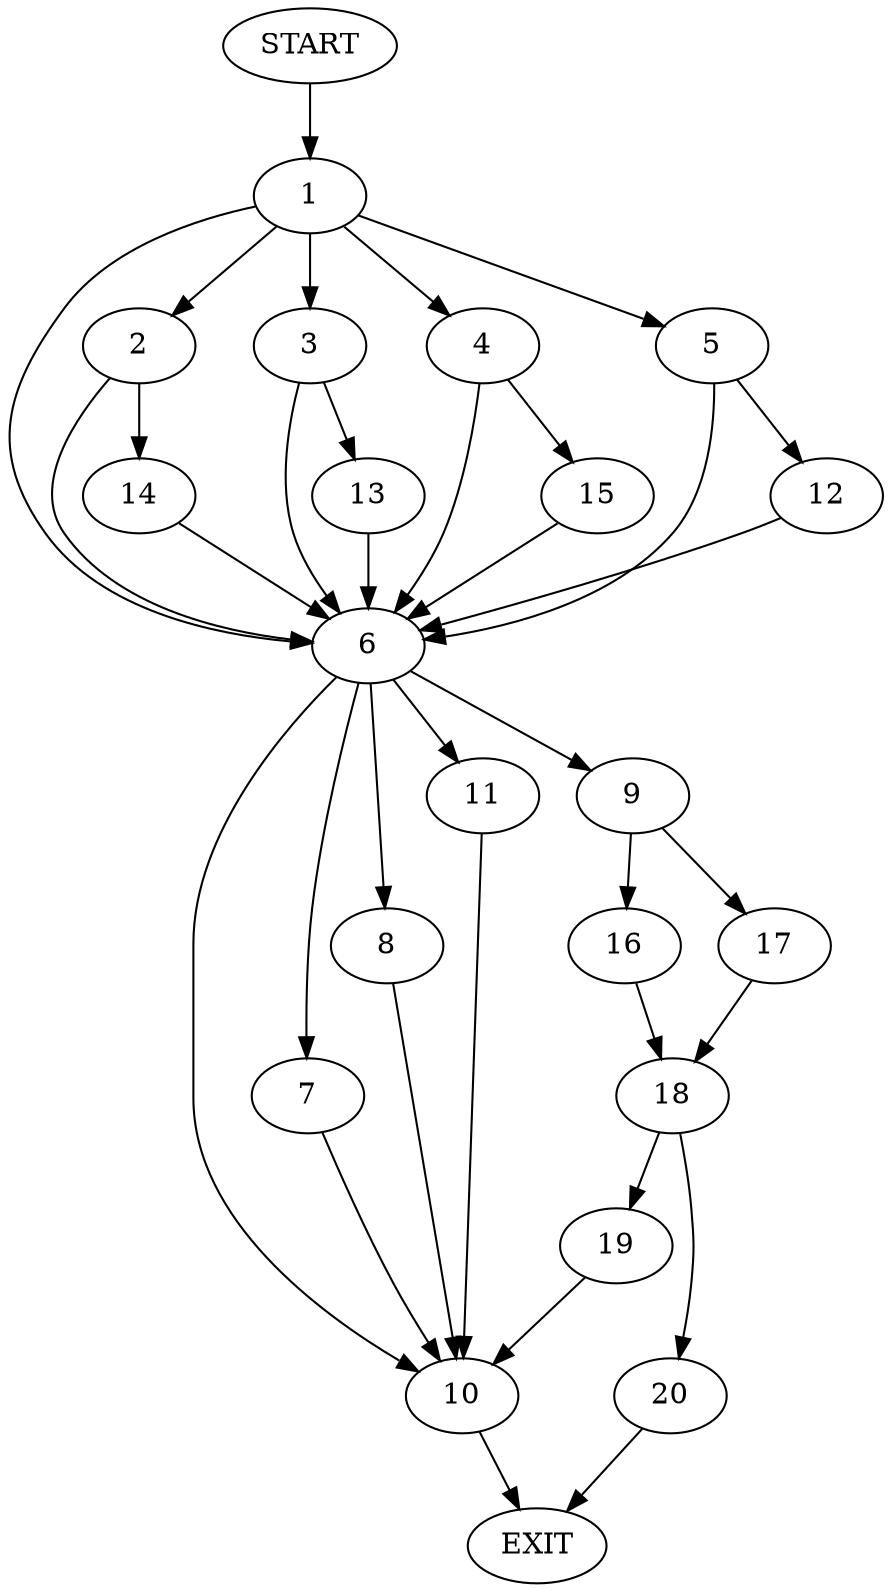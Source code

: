 digraph {
0 [label="START"]
21 [label="EXIT"]
0 -> 1
1 -> 2
1 -> 3
1 -> 4
1 -> 5
1 -> 6
6 -> 7
6 -> 8
6 -> 9
6 -> 10
6 -> 11
5 -> 12
5 -> 6
3 -> 13
3 -> 6
2 -> 14
2 -> 6
4 -> 15
4 -> 6
13 -> 6
12 -> 6
15 -> 6
14 -> 6
8 -> 10
9 -> 16
9 -> 17
7 -> 10
10 -> 21
11 -> 10
16 -> 18
17 -> 18
18 -> 19
18 -> 20
20 -> 21
19 -> 10
}
